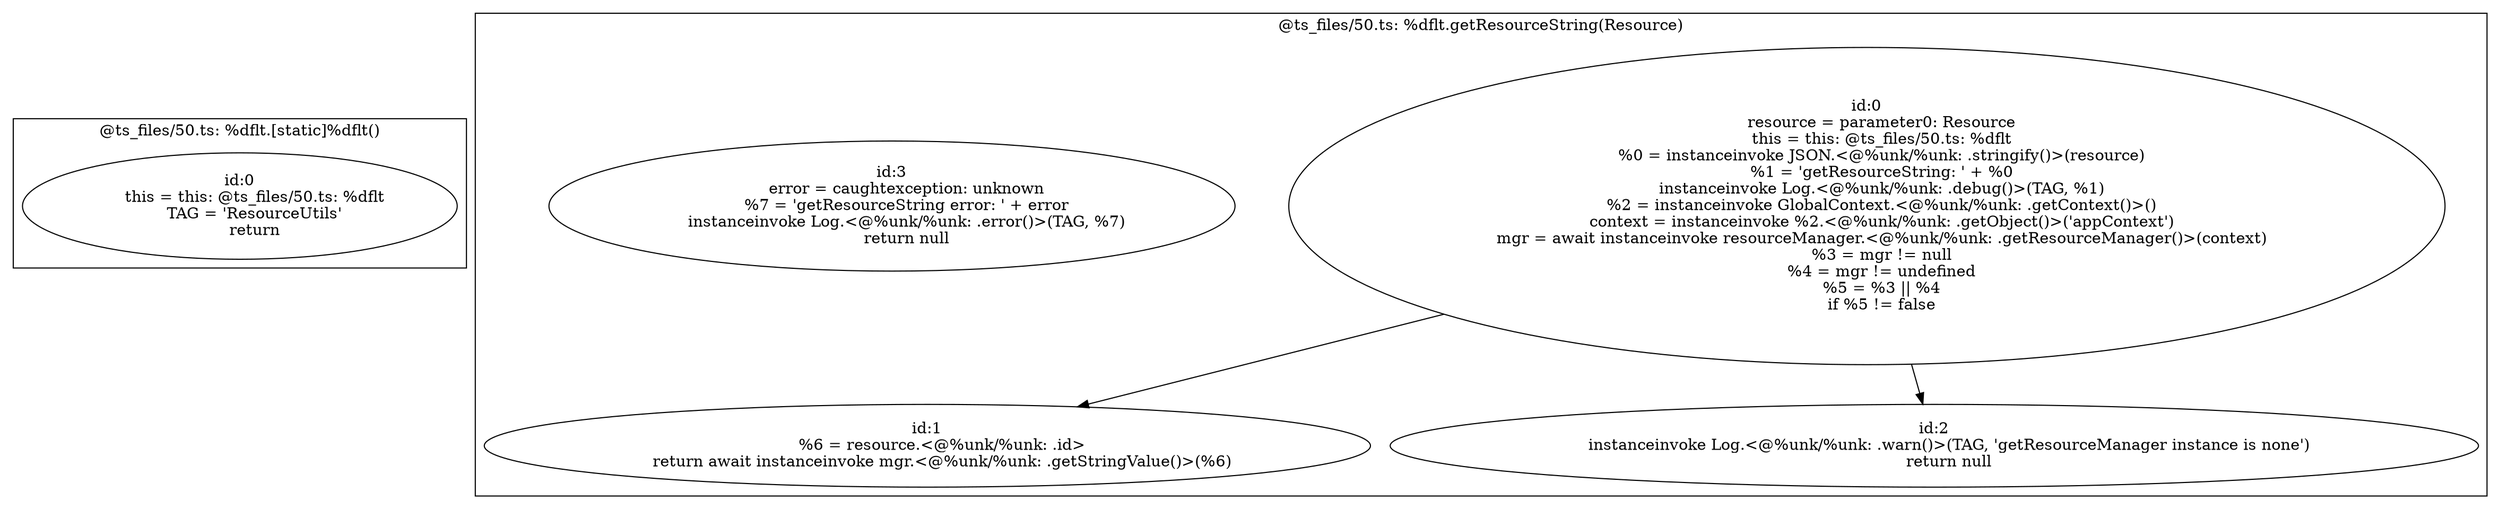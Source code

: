 digraph "50.ts" {
subgraph "cluster_@ts_files/50.ts: %dflt.[static]%dflt()" {
  label="@ts_files/50.ts: %dflt.[static]%dflt()";
  Node33210 [label="id:0
      this = this: @ts_files/50.ts: %dflt
      TAG = 'ResourceUtils'
      return"];
}
subgraph "cluster_@ts_files/50.ts: %dflt.getResourceString(Resource)" {
  label="@ts_files/50.ts: %dflt.getResourceString(Resource)";
  Node46570 [label="id:0
      resource = parameter0: Resource
      this = this: @ts_files/50.ts: %dflt
      %0 = instanceinvoke JSON.<@%unk/%unk: .stringify()>(resource)
      %1 = 'getResourceString: ' + %0
      instanceinvoke Log.<@%unk/%unk: .debug()>(TAG, %1)
      %2 = instanceinvoke GlobalContext.<@%unk/%unk: .getContext()>()
      context = instanceinvoke %2.<@%unk/%unk: .getObject()>('appContext')
      mgr = await instanceinvoke resourceManager.<@%unk/%unk: .getResourceManager()>(context)
      %3 = mgr != null
      %4 = mgr != undefined
      %5 = %3 || %4
      if %5 != false"];
  Node46571 [label="id:1
      %6 = resource.<@%unk/%unk: .id>
      return await instanceinvoke mgr.<@%unk/%unk: .getStringValue()>(%6)"];
  Node46572 [label="id:2
      instanceinvoke Log.<@%unk/%unk: .warn()>(TAG, 'getResourceManager instance is none')
      return null"];
  Node46573 [label="id:3
      error = caughtexception: unknown
      %7 = 'getResourceString error: ' + error
      instanceinvoke Log.<@%unk/%unk: .error()>(TAG, %7)
      return null"];
  Node46570 -> Node46571;
  Node46570 -> Node46572;
}
}
